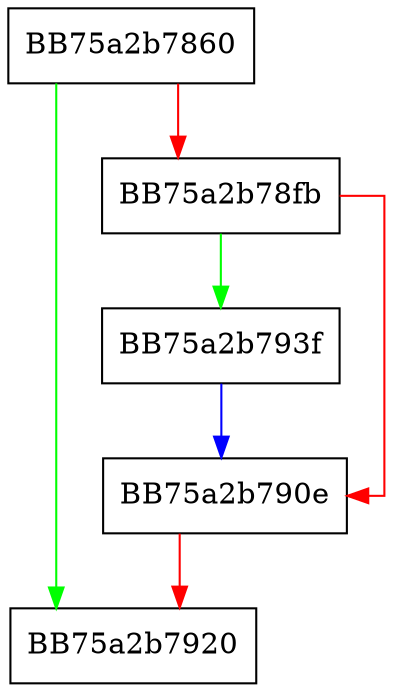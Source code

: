 digraph ValidateTrustPluginBase {
  node [shape="box"];
  graph [splines=ortho];
  BB75a2b7860 -> BB75a2b7920 [color="green"];
  BB75a2b7860 -> BB75a2b78fb [color="red"];
  BB75a2b78fb -> BB75a2b793f [color="green"];
  BB75a2b78fb -> BB75a2b790e [color="red"];
  BB75a2b790e -> BB75a2b7920 [color="red"];
  BB75a2b793f -> BB75a2b790e [color="blue"];
}